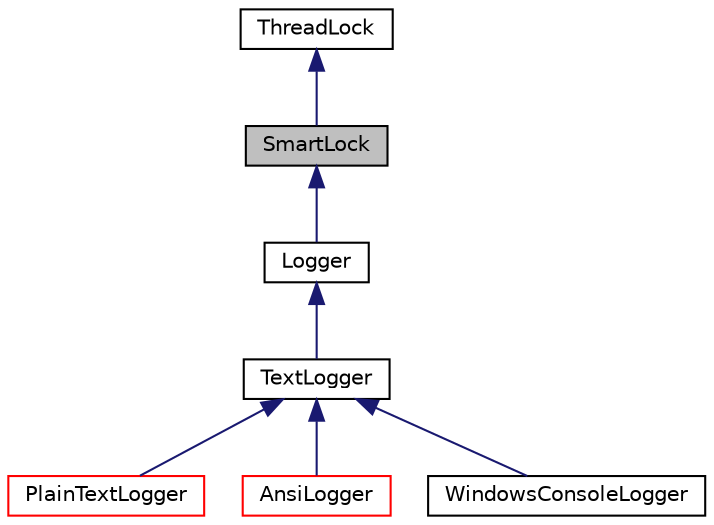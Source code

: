 digraph "SmartLock"
{
  edge [fontname="Helvetica",fontsize="10",labelfontname="Helvetica",labelfontsize="10"];
  node [fontname="Helvetica",fontsize="10",shape=record];
  Node0 [label="SmartLock",height=0.2,width=0.4,color="black", fillcolor="grey75", style="filled", fontcolor="black"];
  Node0 -> Node2 [dir="back",color="midnightblue",fontsize="10",style="solid",fontname="Helvetica"];
  Node1 -> Node0 [dir="back",color="midnightblue",fontsize="10",style="solid",fontname="Helvetica"];
  Node2 -> Node3 [dir="back",color="midnightblue",fontsize="10",style="solid",fontname="Helvetica"];
  Node3 -> Node4 [dir="back",color="midnightblue",fontsize="10",style="solid",fontname="Helvetica"];
  Node3 -> Node9 [dir="back",color="midnightblue",fontsize="10",style="solid",fontname="Helvetica"];
  Node3 -> Node11 [dir="back",color="midnightblue",fontsize="10",style="solid",fontname="Helvetica"];
  Node1 [label="ThreadLock",height=0.2,width=0.4,color="black", fillcolor="white", style="filled",URL="$classaworx_1_1lib_1_1threads_1_1ThreadLock.html"];
  Node2 [label="Logger",height=0.2,width=0.4,color="black", fillcolor="white", style="filled",URL="$classaworx_1_1lib_1_1lox_1_1core_1_1Logger.html"];
  Node3 [label="TextLogger",height=0.2,width=0.4,color="black", fillcolor="white", style="filled",URL="$classaworx_1_1lib_1_1lox_1_1core_1_1textlogger_1_1TextLogger.html"];
  Node4 [label="PlainTextLogger",height=0.2,width=0.4,color="red", fillcolor="white", style="filled",URL="$classaworx_1_1lib_1_1lox_1_1core_1_1textlogger_1_1PlainTextLogger.html"];
  Node9 [label="AnsiLogger",height=0.2,width=0.4,color="red", fillcolor="white", style="filled",URL="$classaworx_1_1lib_1_1lox_1_1loggers_1_1AnsiLogger.html"];
  Node11 [label="WindowsConsoleLogger",height=0.2,width=0.4,color="black", fillcolor="white", style="filled",URL="$classaworx_1_1lib_1_1lox_1_1loggers_1_1WindowsConsoleLogger.html"];
}

